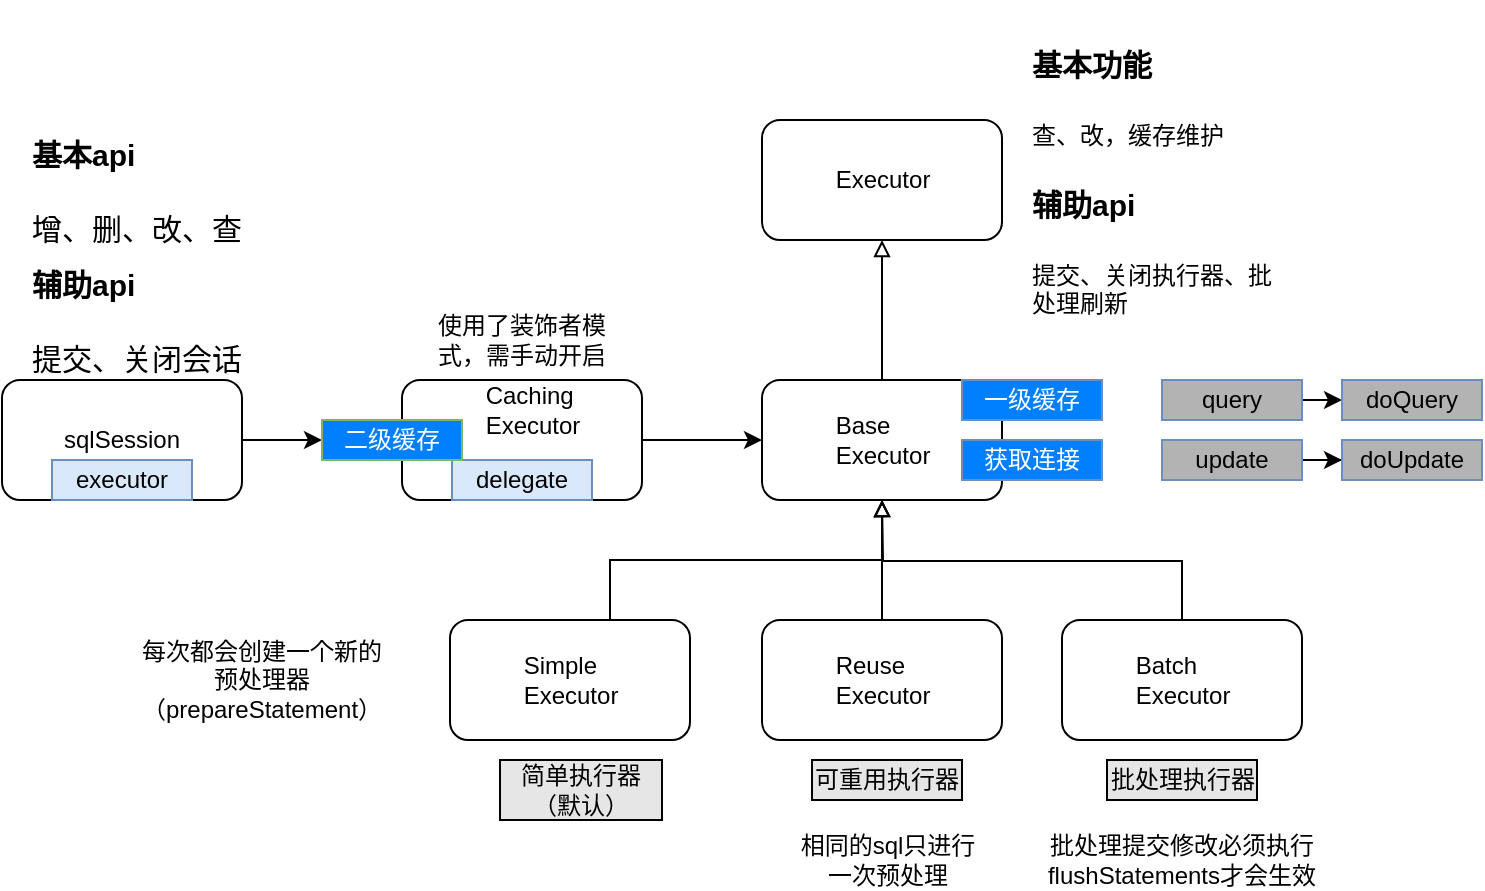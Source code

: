 <mxfile version="14.6.13" type="device"><diagram id="IE7z50eBBhbN3OF7Vedi" name="第 1 页"><mxGraphModel dx="1024" dy="601" grid="1" gridSize="10" guides="1" tooltips="1" connect="1" arrows="1" fold="1" page="1" pageScale="1" pageWidth="827" pageHeight="1169" math="0" shadow="0"><root><mxCell id="0"/><mxCell id="1" parent="0"/><mxCell id="f3P4wbgIiTbdCRUpHW22-38" style="edgeStyle=orthogonalEdgeStyle;rounded=0;orthogonalLoop=1;jettySize=auto;html=1;exitX=1;exitY=0.5;exitDx=0;exitDy=0;entryX=0;entryY=0.5;entryDx=0;entryDy=0;fontColor=#FFFFFF;endArrow=classic;endFill=1;" parent="1" source="f3P4wbgIiTbdCRUpHW22-1" target="f3P4wbgIiTbdCRUpHW22-10" edge="1"><mxGeometry relative="1" as="geometry"/></mxCell><mxCell id="f3P4wbgIiTbdCRUpHW22-1" value="sqlSession" style="rounded=1;whiteSpace=wrap;html=1;container=1;" parent="1" vertex="1"><mxGeometry x="50" y="270" width="120" height="60" as="geometry"/></mxCell><mxCell id="f3P4wbgIiTbdCRUpHW22-2" value="executor" style="rounded=0;whiteSpace=wrap;html=1;fillColor=#dae8fc;strokeColor=#6c8ebf;container=1;" parent="f3P4wbgIiTbdCRUpHW22-1" vertex="1"><mxGeometry x="25" y="40" width="70" height="20" as="geometry"/></mxCell><mxCell id="f3P4wbgIiTbdCRUpHW22-39" style="edgeStyle=orthogonalEdgeStyle;rounded=0;orthogonalLoop=1;jettySize=auto;html=1;exitX=1;exitY=0.5;exitDx=0;exitDy=0;fontColor=#FFFFFF;endArrow=classic;endFill=1;" parent="1" source="f3P4wbgIiTbdCRUpHW22-3" target="f3P4wbgIiTbdCRUpHW22-7" edge="1"><mxGeometry relative="1" as="geometry"/></mxCell><mxCell id="f3P4wbgIiTbdCRUpHW22-3" value="&lt;p style=&quot;line-height: 80%&quot;&gt;&lt;/p&gt;&lt;div style=&quot;text-align: justify&quot;&gt;&lt;br&gt;&lt;/div&gt;&lt;p&gt;&lt;/p&gt;" style="rounded=1;whiteSpace=wrap;html=1;container=1;" parent="1" vertex="1"><mxGeometry x="250" y="270" width="120" height="60" as="geometry"><mxRectangle x="250" y="250" width="80" height="30" as="alternateBounds"/></mxGeometry></mxCell><mxCell id="f3P4wbgIiTbdCRUpHW22-4" value="delegate" style="rounded=0;whiteSpace=wrap;html=1;fillColor=#dae8fc;strokeColor=#6c8ebf;container=1;" parent="f3P4wbgIiTbdCRUpHW22-3" vertex="1"><mxGeometry x="25" y="40" width="70" height="20" as="geometry"/></mxCell><mxCell id="f3P4wbgIiTbdCRUpHW22-6" value="&lt;div style=&quot;text-align: justify&quot;&gt;Caching&amp;nbsp;&lt;/div&gt;&lt;div style=&quot;text-align: justify&quot;&gt;Executor&lt;/div&gt;" style="text;html=1;resizable=0;autosize=1;align=center;verticalAlign=middle;points=[];fillColor=none;strokeColor=none;rounded=0;" parent="f3P4wbgIiTbdCRUpHW22-3" vertex="1"><mxGeometry x="35" width="60" height="30" as="geometry"/></mxCell><mxCell id="f3P4wbgIiTbdCRUpHW22-37" style="edgeStyle=orthogonalEdgeStyle;rounded=0;orthogonalLoop=1;jettySize=auto;html=1;exitX=0.5;exitY=0;exitDx=0;exitDy=0;entryX=0.5;entryY=1;entryDx=0;entryDy=0;fontColor=#FFFFFF;endArrow=block;endFill=0;" parent="1" source="f3P4wbgIiTbdCRUpHW22-7" target="f3P4wbgIiTbdCRUpHW22-12" edge="1"><mxGeometry relative="1" as="geometry"/></mxCell><mxCell id="f3P4wbgIiTbdCRUpHW22-7" value="&lt;p style=&quot;line-height: 80%&quot;&gt;&lt;/p&gt;&lt;div style=&quot;text-align: justify&quot;&gt;&lt;br&gt;&lt;/div&gt;&lt;p&gt;&lt;/p&gt;" style="rounded=1;whiteSpace=wrap;html=1;container=1;" parent="1" vertex="1"><mxGeometry x="430" y="270" width="120" height="60" as="geometry"><mxRectangle x="250" y="250" width="80" height="30" as="alternateBounds"/></mxGeometry></mxCell><mxCell id="f3P4wbgIiTbdCRUpHW22-9" value="&lt;div style=&quot;text-align: justify&quot;&gt;&lt;span&gt;Base&lt;/span&gt;&lt;/div&gt;&lt;div style=&quot;text-align: justify&quot;&gt;&lt;span&gt;Executor&lt;/span&gt;&lt;br&gt;&lt;/div&gt;" style="text;html=1;resizable=0;autosize=1;align=center;verticalAlign=middle;points=[];fillColor=none;strokeColor=none;rounded=0;" parent="f3P4wbgIiTbdCRUpHW22-7" vertex="1"><mxGeometry x="30" y="15" width="60" height="30" as="geometry"/></mxCell><mxCell id="f3P4wbgIiTbdCRUpHW22-10" value="二级缓存" style="rounded=0;whiteSpace=wrap;html=1;strokeColor=#82b366;container=1;fillColor=#007FFF;fontColor=#FFFFFF;" parent="1" vertex="1"><mxGeometry x="210" y="290" width="70" height="20" as="geometry"/></mxCell><mxCell id="f3P4wbgIiTbdCRUpHW22-8" value="一级缓存" style="rounded=0;whiteSpace=wrap;html=1;strokeColor=#6c8ebf;container=1;fillColor=#007FFF;fontColor=#FFFFFF;" parent="1" vertex="1"><mxGeometry x="530" y="270" width="70" height="20" as="geometry"/></mxCell><mxCell id="f3P4wbgIiTbdCRUpHW22-11" value="获取连接" style="rounded=0;whiteSpace=wrap;html=1;strokeColor=#6c8ebf;container=1;fillColor=#007FFF;fontColor=#FFFFFF;" parent="1" vertex="1"><mxGeometry x="530" y="300" width="70" height="20" as="geometry"/></mxCell><mxCell id="f3P4wbgIiTbdCRUpHW22-12" value="&lt;p style=&quot;line-height: 80%&quot;&gt;&lt;/p&gt;&lt;div style=&quot;text-align: justify&quot;&gt;&lt;br&gt;&lt;/div&gt;&lt;p&gt;&lt;/p&gt;" style="rounded=1;whiteSpace=wrap;html=1;container=1;" parent="1" vertex="1"><mxGeometry x="430" y="140" width="120" height="60" as="geometry"><mxRectangle x="250" y="250" width="80" height="30" as="alternateBounds"/></mxGeometry></mxCell><mxCell id="f3P4wbgIiTbdCRUpHW22-13" value="&lt;div style=&quot;text-align: justify&quot;&gt;&lt;span&gt;Executor&lt;/span&gt;&lt;br&gt;&lt;/div&gt;" style="text;html=1;resizable=0;autosize=1;align=center;verticalAlign=middle;points=[];fillColor=none;strokeColor=none;rounded=0;" parent="f3P4wbgIiTbdCRUpHW22-12" vertex="1"><mxGeometry x="30" y="20" width="60" height="20" as="geometry"/></mxCell><mxCell id="f3P4wbgIiTbdCRUpHW22-14" value="&lt;p style=&quot;line-height: 80%&quot;&gt;&lt;/p&gt;&lt;div style=&quot;text-align: justify&quot;&gt;&lt;br&gt;&lt;/div&gt;&lt;p&gt;&lt;/p&gt;" style="rounded=1;whiteSpace=wrap;html=1;container=1;" parent="1" vertex="1"><mxGeometry x="274" y="390" width="120" height="60" as="geometry"><mxRectangle x="250" y="250" width="80" height="30" as="alternateBounds"/></mxGeometry></mxCell><mxCell id="f3P4wbgIiTbdCRUpHW22-15" value="&lt;div style=&quot;text-align: justify&quot;&gt;&lt;span&gt;Simple&lt;/span&gt;&lt;/div&gt;&lt;div style=&quot;text-align: justify&quot;&gt;&lt;span&gt;Executor&lt;/span&gt;&lt;br&gt;&lt;/div&gt;" style="text;html=1;resizable=0;autosize=1;align=center;verticalAlign=middle;points=[];fillColor=none;strokeColor=none;rounded=0;" parent="f3P4wbgIiTbdCRUpHW22-14" vertex="1"><mxGeometry x="30" y="15" width="60" height="30" as="geometry"/></mxCell><mxCell id="f3P4wbgIiTbdCRUpHW22-17" value="&lt;p style=&quot;line-height: 80%&quot;&gt;&lt;/p&gt;&lt;div style=&quot;text-align: justify&quot;&gt;&lt;br&gt;&lt;/div&gt;&lt;p&gt;&lt;/p&gt;" style="rounded=1;whiteSpace=wrap;html=1;container=1;" parent="1" vertex="1"><mxGeometry x="430" y="390" width="120" height="60" as="geometry"><mxRectangle x="250" y="250" width="80" height="30" as="alternateBounds"/></mxGeometry></mxCell><mxCell id="f3P4wbgIiTbdCRUpHW22-18" value="&lt;div style=&quot;text-align: justify&quot;&gt;Reuse&lt;/div&gt;&lt;div style=&quot;text-align: justify&quot;&gt;&lt;span&gt;Executor&lt;/span&gt;&lt;br&gt;&lt;/div&gt;" style="text;html=1;resizable=0;autosize=1;align=center;verticalAlign=middle;points=[];fillColor=none;strokeColor=none;rounded=0;" parent="f3P4wbgIiTbdCRUpHW22-17" vertex="1"><mxGeometry x="30" y="15" width="60" height="30" as="geometry"/></mxCell><mxCell id="f3P4wbgIiTbdCRUpHW22-34" style="edgeStyle=orthogonalEdgeStyle;rounded=0;orthogonalLoop=1;jettySize=auto;html=1;exitX=0.5;exitY=0;exitDx=0;exitDy=0;fontColor=#FFFFFF;endArrow=block;endFill=0;" parent="1" source="f3P4wbgIiTbdCRUpHW22-19" edge="1"><mxGeometry relative="1" as="geometry"><mxPoint x="490" y="330" as="targetPoint"/></mxGeometry></mxCell><mxCell id="f3P4wbgIiTbdCRUpHW22-19" value="&lt;p style=&quot;line-height: 80%&quot;&gt;&lt;/p&gt;&lt;div style=&quot;text-align: justify&quot;&gt;&lt;br&gt;&lt;/div&gt;&lt;p&gt;&lt;/p&gt;" style="rounded=1;whiteSpace=wrap;html=1;container=1;" parent="1" vertex="1"><mxGeometry x="580" y="390" width="120" height="60" as="geometry"><mxRectangle x="250" y="250" width="80" height="30" as="alternateBounds"/></mxGeometry></mxCell><mxCell id="f3P4wbgIiTbdCRUpHW22-20" value="&lt;div style=&quot;text-align: justify&quot;&gt;Batch&lt;/div&gt;&lt;div style=&quot;text-align: justify&quot;&gt;&lt;span&gt;Executor&lt;/span&gt;&lt;br&gt;&lt;/div&gt;" style="text;html=1;resizable=0;autosize=1;align=center;verticalAlign=middle;points=[];fillColor=none;strokeColor=none;rounded=0;" parent="f3P4wbgIiTbdCRUpHW22-19" vertex="1"><mxGeometry x="30" y="15" width="60" height="30" as="geometry"/></mxCell><mxCell id="f3P4wbgIiTbdCRUpHW22-21" value="简单执行器（默认）" style="rounded=0;whiteSpace=wrap;html=1;container=1;fillColor=#E6E6E6;" parent="1" vertex="1"><mxGeometry x="299" y="460" width="81" height="30" as="geometry"/></mxCell><mxCell id="f3P4wbgIiTbdCRUpHW22-24" value="可重用执行器" style="rounded=0;whiteSpace=wrap;html=1;container=1;fillColor=#E6E6E6;" parent="1" vertex="1"><mxGeometry x="455" y="460" width="75" height="20" as="geometry"/></mxCell><mxCell id="f3P4wbgIiTbdCRUpHW22-25" value="批处理执行器" style="rounded=0;whiteSpace=wrap;html=1;container=1;fillColor=#E6E6E6;" parent="1" vertex="1"><mxGeometry x="602.5" y="460" width="75" height="20" as="geometry"/></mxCell><mxCell id="f3P4wbgIiTbdCRUpHW22-26" value="每次都会创建一个新的预处理器（prepareStatement）" style="text;html=1;strokeColor=none;fillColor=none;align=center;verticalAlign=middle;whiteSpace=wrap;rounded=0;" parent="1" vertex="1"><mxGeometry x="160" y="410" width="40" height="20" as="geometry"/></mxCell><mxCell id="f3P4wbgIiTbdCRUpHW22-27" value="相同的sql只进行一次预处理" style="text;html=1;strokeColor=none;fillColor=none;align=center;verticalAlign=middle;whiteSpace=wrap;rounded=0;" parent="1" vertex="1"><mxGeometry x="442.5" y="500" width="100" height="20" as="geometry"/></mxCell><mxCell id="f3P4wbgIiTbdCRUpHW22-29" value="批处理提交修改必须执行flushStatements才会生效" style="text;html=1;strokeColor=none;fillColor=none;align=center;verticalAlign=middle;whiteSpace=wrap;rounded=0;" parent="1" vertex="1"><mxGeometry x="570" y="500" width="140" height="20" as="geometry"/></mxCell><mxCell id="f3P4wbgIiTbdCRUpHW22-32" style="edgeStyle=orthogonalEdgeStyle;rounded=0;orthogonalLoop=1;jettySize=auto;html=1;entryX=0.5;entryY=1;entryDx=0;entryDy=0;fontColor=#FFFFFF;endArrow=block;endFill=0;" parent="1" target="f3P4wbgIiTbdCRUpHW22-7" edge="1"><mxGeometry relative="1" as="geometry"><mxPoint x="354" y="390" as="sourcePoint"/><Array as="points"><mxPoint x="354" y="360"/><mxPoint x="490" y="360"/></Array></mxGeometry></mxCell><mxCell id="f3P4wbgIiTbdCRUpHW22-33" style="edgeStyle=orthogonalEdgeStyle;rounded=0;orthogonalLoop=1;jettySize=auto;html=1;fontColor=#FFFFFF;exitX=0.5;exitY=0;exitDx=0;exitDy=0;endArrow=block;endFill=0;" parent="1" source="f3P4wbgIiTbdCRUpHW22-17" edge="1"><mxGeometry relative="1" as="geometry"><mxPoint x="490" y="330" as="targetPoint"/></mxGeometry></mxCell><mxCell id="f3P4wbgIiTbdCRUpHW22-46" style="edgeStyle=orthogonalEdgeStyle;rounded=0;orthogonalLoop=1;jettySize=auto;html=1;exitX=1;exitY=0.5;exitDx=0;exitDy=0;entryX=0;entryY=0.5;entryDx=0;entryDy=0;fontColor=#000000;endArrow=classic;endFill=1;" parent="1" source="f3P4wbgIiTbdCRUpHW22-40" target="f3P4wbgIiTbdCRUpHW22-42" edge="1"><mxGeometry relative="1" as="geometry"/></mxCell><mxCell id="f3P4wbgIiTbdCRUpHW22-40" value="query" style="rounded=0;whiteSpace=wrap;html=1;strokeColor=#6c8ebf;container=1;fillColor=#B3B3B3;" parent="1" vertex="1"><mxGeometry x="630" y="270" width="70" height="20" as="geometry"/></mxCell><mxCell id="f3P4wbgIiTbdCRUpHW22-45" value="" style="edgeStyle=orthogonalEdgeStyle;rounded=0;orthogonalLoop=1;jettySize=auto;html=1;fontColor=#000000;endArrow=classic;endFill=1;" parent="1" source="f3P4wbgIiTbdCRUpHW22-41" target="f3P4wbgIiTbdCRUpHW22-43" edge="1"><mxGeometry relative="1" as="geometry"/></mxCell><mxCell id="f3P4wbgIiTbdCRUpHW22-41" value="update" style="rounded=0;whiteSpace=wrap;html=1;strokeColor=#6c8ebf;container=1;fillColor=#B3B3B3;" parent="1" vertex="1"><mxGeometry x="630" y="300" width="70" height="20" as="geometry"/></mxCell><mxCell id="f3P4wbgIiTbdCRUpHW22-42" value="doQuery" style="rounded=0;whiteSpace=wrap;html=1;strokeColor=#6c8ebf;container=1;fillColor=#B3B3B3;" parent="1" vertex="1"><mxGeometry x="720" y="270" width="70" height="20" as="geometry"/></mxCell><mxCell id="f3P4wbgIiTbdCRUpHW22-43" value="doUpdate" style="rounded=0;whiteSpace=wrap;html=1;strokeColor=#6c8ebf;container=1;fillColor=#B3B3B3;" parent="1" vertex="1"><mxGeometry x="720" y="300" width="70" height="20" as="geometry"/></mxCell><mxCell id="f3P4wbgIiTbdCRUpHW22-47" value="&lt;h1&gt;&lt;font style=&quot;font-size: 15px&quot;&gt;基本功能&lt;/font&gt;&lt;/h1&gt;&lt;p&gt;查、改，缓存维护&lt;/p&gt;" style="text;html=1;strokeColor=none;fillColor=none;spacing=5;spacingTop=-20;whiteSpace=wrap;overflow=hidden;rounded=0;fontColor=#000000;" parent="1" vertex="1"><mxGeometry x="560" y="90" width="130" height="70" as="geometry"/></mxCell><mxCell id="f3P4wbgIiTbdCRUpHW22-48" value="&lt;h1&gt;&lt;span style=&quot;font-size: 15px&quot;&gt;辅助api&lt;/span&gt;&lt;/h1&gt;&lt;p&gt;提交、关闭执行器、批处理刷新&lt;/p&gt;" style="text;html=1;strokeColor=none;fillColor=none;spacing=5;spacingTop=-20;whiteSpace=wrap;overflow=hidden;rounded=0;fontColor=#000000;" parent="1" vertex="1"><mxGeometry x="560" y="160" width="130" height="90" as="geometry"/></mxCell><mxCell id="f3P4wbgIiTbdCRUpHW22-49" value="&lt;h1&gt;&lt;span style=&quot;font-size: 15px&quot;&gt;基本api&lt;/span&gt;&lt;/h1&gt;&lt;div&gt;&lt;span style=&quot;font-size: 15px&quot;&gt;增、删、改、查&lt;/span&gt;&lt;/div&gt;" style="text;html=1;strokeColor=none;fillColor=none;spacing=5;spacingTop=-20;whiteSpace=wrap;overflow=hidden;rounded=0;fontColor=#000000;" parent="1" vertex="1"><mxGeometry x="60" y="135" width="130" height="70" as="geometry"/></mxCell><mxCell id="f3P4wbgIiTbdCRUpHW22-50" value="&lt;h1&gt;&lt;span style=&quot;font-size: 15px&quot;&gt;辅助api&lt;/span&gt;&lt;/h1&gt;&lt;div&gt;&lt;span style=&quot;font-size: 15px&quot;&gt;提交、关闭会话&lt;/span&gt;&lt;/div&gt;" style="text;html=1;strokeColor=none;fillColor=none;spacing=5;spacingTop=-20;whiteSpace=wrap;overflow=hidden;rounded=0;fontColor=#000000;" parent="1" vertex="1"><mxGeometry x="60" y="200" width="130" height="70" as="geometry"/></mxCell><mxCell id="f3P4wbgIiTbdCRUpHW22-51" value="使用了装饰者模式，需手动开启" style="text;html=1;strokeColor=none;fillColor=none;align=center;verticalAlign=middle;whiteSpace=wrap;rounded=0;fontColor=#000000;" parent="1" vertex="1"><mxGeometry x="260" y="240" width="100" height="20" as="geometry"/></mxCell></root></mxGraphModel></diagram></mxfile>